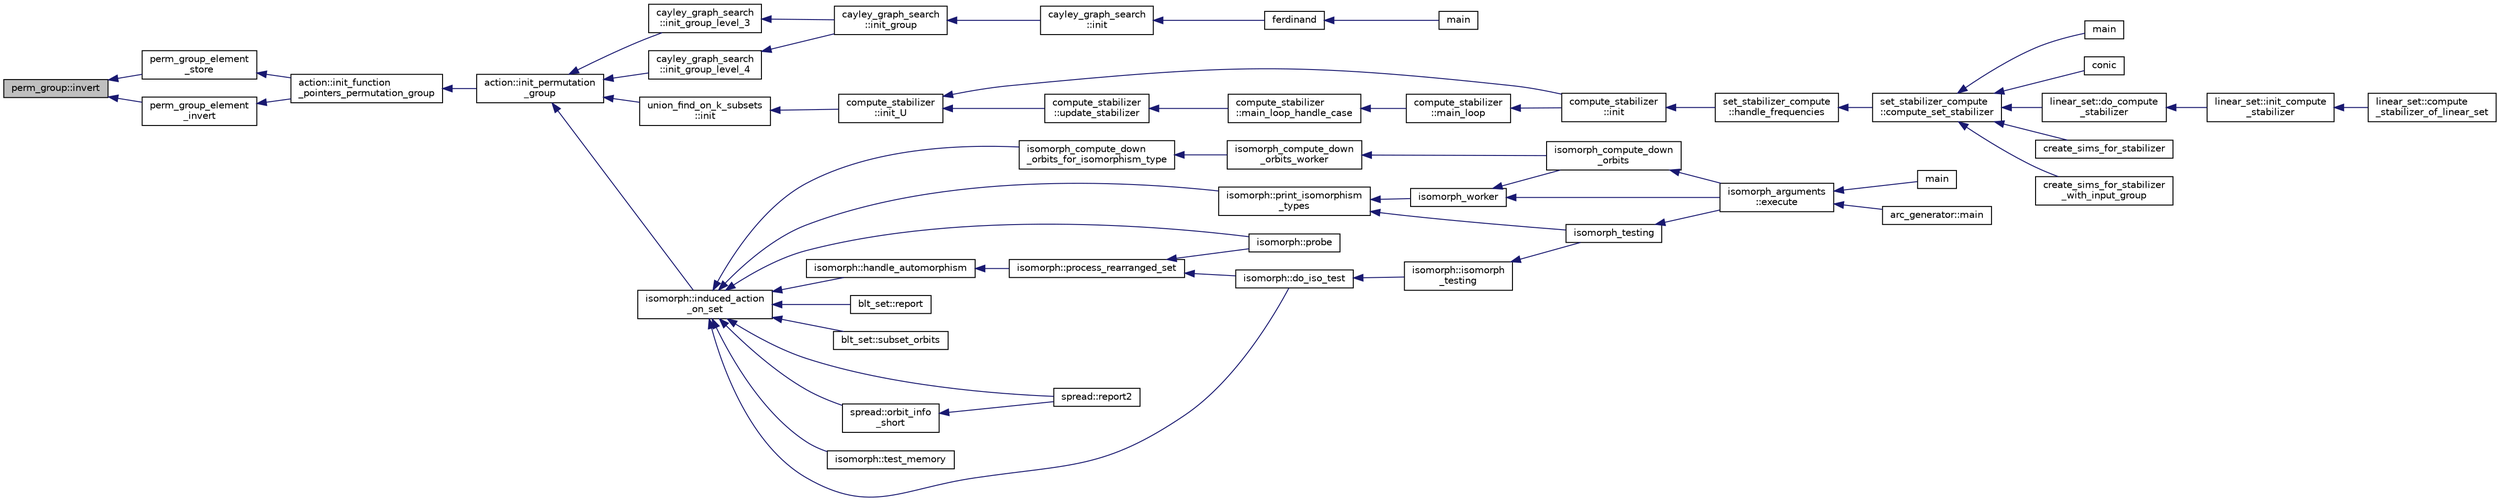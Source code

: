 digraph "perm_group::invert"
{
  edge [fontname="Helvetica",fontsize="10",labelfontname="Helvetica",labelfontsize="10"];
  node [fontname="Helvetica",fontsize="10",shape=record];
  rankdir="LR";
  Node164 [label="perm_group::invert",height=0.2,width=0.4,color="black", fillcolor="grey75", style="filled", fontcolor="black"];
  Node164 -> Node165 [dir="back",color="midnightblue",fontsize="10",style="solid",fontname="Helvetica"];
  Node165 [label="perm_group_element\l_store",height=0.2,width=0.4,color="black", fillcolor="white", style="filled",URL="$df/d36/interface__perm__group_8_c.html#a952bca01116a86ba8c2886b67d414784"];
  Node165 -> Node166 [dir="back",color="midnightblue",fontsize="10",style="solid",fontname="Helvetica"];
  Node166 [label="action::init_function\l_pointers_permutation_group",height=0.2,width=0.4,color="black", fillcolor="white", style="filled",URL="$d2/d86/classaction.html#a8e6cd4aa446047edbebe7e0702dc1f17"];
  Node166 -> Node167 [dir="back",color="midnightblue",fontsize="10",style="solid",fontname="Helvetica"];
  Node167 [label="action::init_permutation\l_group",height=0.2,width=0.4,color="black", fillcolor="white", style="filled",URL="$d2/d86/classaction.html#a339bbfc596572ec88071c5f5e0ce3f41"];
  Node167 -> Node168 [dir="back",color="midnightblue",fontsize="10",style="solid",fontname="Helvetica"];
  Node168 [label="cayley_graph_search\l::init_group_level_3",height=0.2,width=0.4,color="black", fillcolor="white", style="filled",URL="$de/dae/classcayley__graph__search.html#a7c936e674e8ea64597fa37ae5aa71c71"];
  Node168 -> Node169 [dir="back",color="midnightblue",fontsize="10",style="solid",fontname="Helvetica"];
  Node169 [label="cayley_graph_search\l::init_group",height=0.2,width=0.4,color="black", fillcolor="white", style="filled",URL="$de/dae/classcayley__graph__search.html#adbce2e517a8ed979f53e8aeb043cf4ca"];
  Node169 -> Node170 [dir="back",color="midnightblue",fontsize="10",style="solid",fontname="Helvetica"];
  Node170 [label="cayley_graph_search\l::init",height=0.2,width=0.4,color="black", fillcolor="white", style="filled",URL="$de/dae/classcayley__graph__search.html#add9c6434abeaebac4a07bc03cb21672d"];
  Node170 -> Node171 [dir="back",color="midnightblue",fontsize="10",style="solid",fontname="Helvetica"];
  Node171 [label="ferdinand",height=0.2,width=0.4,color="black", fillcolor="white", style="filled",URL="$da/df3/ferdinand_8_c.html#a322b57727d23cf5a0932f11c30ea18d9"];
  Node171 -> Node172 [dir="back",color="midnightblue",fontsize="10",style="solid",fontname="Helvetica"];
  Node172 [label="main",height=0.2,width=0.4,color="black", fillcolor="white", style="filled",URL="$da/df3/ferdinand_8_c.html#a3c04138a5bfe5d72780bb7e82a18e627"];
  Node167 -> Node173 [dir="back",color="midnightblue",fontsize="10",style="solid",fontname="Helvetica"];
  Node173 [label="cayley_graph_search\l::init_group_level_4",height=0.2,width=0.4,color="black", fillcolor="white", style="filled",URL="$de/dae/classcayley__graph__search.html#a6593f90cd91bea8c23fe71acca05655e"];
  Node173 -> Node169 [dir="back",color="midnightblue",fontsize="10",style="solid",fontname="Helvetica"];
  Node167 -> Node174 [dir="back",color="midnightblue",fontsize="10",style="solid",fontname="Helvetica"];
  Node174 [label="union_find_on_k_subsets\l::init",height=0.2,width=0.4,color="black", fillcolor="white", style="filled",URL="$d3/d1b/classunion__find__on__k__subsets.html#aad0de310a8e8df1ff78ee2eaf3ec1e54"];
  Node174 -> Node175 [dir="back",color="midnightblue",fontsize="10",style="solid",fontname="Helvetica"];
  Node175 [label="compute_stabilizer\l::init_U",height=0.2,width=0.4,color="black", fillcolor="white", style="filled",URL="$d8/d30/classcompute__stabilizer.html#a00de428b9934e9a55157eff6c43d64d0"];
  Node175 -> Node176 [dir="back",color="midnightblue",fontsize="10",style="solid",fontname="Helvetica"];
  Node176 [label="compute_stabilizer\l::init",height=0.2,width=0.4,color="black", fillcolor="white", style="filled",URL="$d8/d30/classcompute__stabilizer.html#a36a1729430f317a65559220a8206a7d7"];
  Node176 -> Node177 [dir="back",color="midnightblue",fontsize="10",style="solid",fontname="Helvetica"];
  Node177 [label="set_stabilizer_compute\l::handle_frequencies",height=0.2,width=0.4,color="black", fillcolor="white", style="filled",URL="$d8/dc6/classset__stabilizer__compute.html#a247c31bc3f19f22dadbfd7607cbaaa78"];
  Node177 -> Node178 [dir="back",color="midnightblue",fontsize="10",style="solid",fontname="Helvetica"];
  Node178 [label="set_stabilizer_compute\l::compute_set_stabilizer",height=0.2,width=0.4,color="black", fillcolor="white", style="filled",URL="$d8/dc6/classset__stabilizer__compute.html#ad4f92074322e98c7cd0ed5d4f8486b76"];
  Node178 -> Node179 [dir="back",color="midnightblue",fontsize="10",style="solid",fontname="Helvetica"];
  Node179 [label="main",height=0.2,width=0.4,color="black", fillcolor="white", style="filled",URL="$db/d67/test__hyperoval_8_c.html#a3c04138a5bfe5d72780bb7e82a18e627"];
  Node178 -> Node180 [dir="back",color="midnightblue",fontsize="10",style="solid",fontname="Helvetica"];
  Node180 [label="conic",height=0.2,width=0.4,color="black", fillcolor="white", style="filled",URL="$d4/de8/conic_8_c.html#a96def9474b981a9d5831a9b48d85d652"];
  Node178 -> Node181 [dir="back",color="midnightblue",fontsize="10",style="solid",fontname="Helvetica"];
  Node181 [label="linear_set::do_compute\l_stabilizer",height=0.2,width=0.4,color="black", fillcolor="white", style="filled",URL="$dd/d86/classlinear__set.html#ae8f58ded28fb5370f4459cca42b7463b"];
  Node181 -> Node182 [dir="back",color="midnightblue",fontsize="10",style="solid",fontname="Helvetica"];
  Node182 [label="linear_set::init_compute\l_stabilizer",height=0.2,width=0.4,color="black", fillcolor="white", style="filled",URL="$dd/d86/classlinear__set.html#a0cc3eaec1896fdc977b62e94623b055b"];
  Node182 -> Node183 [dir="back",color="midnightblue",fontsize="10",style="solid",fontname="Helvetica"];
  Node183 [label="linear_set::compute\l_stabilizer_of_linear_set",height=0.2,width=0.4,color="black", fillcolor="white", style="filled",URL="$dd/d86/classlinear__set.html#a098a133edfbaae0fd347a69c50bdbee2"];
  Node178 -> Node184 [dir="back",color="midnightblue",fontsize="10",style="solid",fontname="Helvetica"];
  Node184 [label="create_sims_for_stabilizer",height=0.2,width=0.4,color="black", fillcolor="white", style="filled",URL="$d0/d76/tl__algebra__and__number__theory_8h.html#af2c67d225072549409be710ac3cd30f8"];
  Node178 -> Node185 [dir="back",color="midnightblue",fontsize="10",style="solid",fontname="Helvetica"];
  Node185 [label="create_sims_for_stabilizer\l_with_input_group",height=0.2,width=0.4,color="black", fillcolor="white", style="filled",URL="$d0/d76/tl__algebra__and__number__theory_8h.html#af5482567a8d6ba5c2fe593bf6f7f9a0f"];
  Node175 -> Node186 [dir="back",color="midnightblue",fontsize="10",style="solid",fontname="Helvetica"];
  Node186 [label="compute_stabilizer\l::update_stabilizer",height=0.2,width=0.4,color="black", fillcolor="white", style="filled",URL="$d8/d30/classcompute__stabilizer.html#a9d7978a6326dc7f0935f557f0828ed8e"];
  Node186 -> Node187 [dir="back",color="midnightblue",fontsize="10",style="solid",fontname="Helvetica"];
  Node187 [label="compute_stabilizer\l::main_loop_handle_case",height=0.2,width=0.4,color="black", fillcolor="white", style="filled",URL="$d8/d30/classcompute__stabilizer.html#a040fb5c6ad50133c5a16a35ed5b2ecc4"];
  Node187 -> Node188 [dir="back",color="midnightblue",fontsize="10",style="solid",fontname="Helvetica"];
  Node188 [label="compute_stabilizer\l::main_loop",height=0.2,width=0.4,color="black", fillcolor="white", style="filled",URL="$d8/d30/classcompute__stabilizer.html#ae8615a28e0494704450689b6ea0b7ca2"];
  Node188 -> Node176 [dir="back",color="midnightblue",fontsize="10",style="solid",fontname="Helvetica"];
  Node167 -> Node189 [dir="back",color="midnightblue",fontsize="10",style="solid",fontname="Helvetica"];
  Node189 [label="isomorph::induced_action\l_on_set",height=0.2,width=0.4,color="black", fillcolor="white", style="filled",URL="$d3/d5f/classisomorph.html#a66a62f79a0f877b889ec5bd0c79392f1"];
  Node189 -> Node190 [dir="back",color="midnightblue",fontsize="10",style="solid",fontname="Helvetica"];
  Node190 [label="blt_set::report",height=0.2,width=0.4,color="black", fillcolor="white", style="filled",URL="$d1/d3d/classblt__set.html#a6b19f88bd2b92ebfba7e7c362eb9065c"];
  Node189 -> Node191 [dir="back",color="midnightblue",fontsize="10",style="solid",fontname="Helvetica"];
  Node191 [label="blt_set::subset_orbits",height=0.2,width=0.4,color="black", fillcolor="white", style="filled",URL="$d1/d3d/classblt__set.html#af8f79fc4346244acfa0e2c2d23c36993"];
  Node189 -> Node192 [dir="back",color="midnightblue",fontsize="10",style="solid",fontname="Helvetica"];
  Node192 [label="spread::report2",height=0.2,width=0.4,color="black", fillcolor="white", style="filled",URL="$da/dc1/classspread.html#a543a79e4e7306af291584f53dacbfdd8"];
  Node189 -> Node193 [dir="back",color="midnightblue",fontsize="10",style="solid",fontname="Helvetica"];
  Node193 [label="spread::orbit_info\l_short",height=0.2,width=0.4,color="black", fillcolor="white", style="filled",URL="$da/dc1/classspread.html#a24795f879a815d7e4480a72395711aef"];
  Node193 -> Node192 [dir="back",color="midnightblue",fontsize="10",style="solid",fontname="Helvetica"];
  Node189 -> Node194 [dir="back",color="midnightblue",fontsize="10",style="solid",fontname="Helvetica"];
  Node194 [label="isomorph::test_memory",height=0.2,width=0.4,color="black", fillcolor="white", style="filled",URL="$d3/d5f/classisomorph.html#a27877043c77db8e85e8fa7d5c43845b0"];
  Node189 -> Node195 [dir="back",color="midnightblue",fontsize="10",style="solid",fontname="Helvetica"];
  Node195 [label="isomorph::print_isomorphism\l_types",height=0.2,width=0.4,color="black", fillcolor="white", style="filled",URL="$d3/d5f/classisomorph.html#abbcd12f6434585951a5532d0b2467a00"];
  Node195 -> Node196 [dir="back",color="midnightblue",fontsize="10",style="solid",fontname="Helvetica"];
  Node196 [label="isomorph_testing",height=0.2,width=0.4,color="black", fillcolor="white", style="filled",URL="$d4/d7e/isomorph__global_8_c.html#a5a73cbe9f89c4727f086482ee2d238f9"];
  Node196 -> Node197 [dir="back",color="midnightblue",fontsize="10",style="solid",fontname="Helvetica"];
  Node197 [label="isomorph_arguments\l::execute",height=0.2,width=0.4,color="black", fillcolor="white", style="filled",URL="$d5/de4/classisomorph__arguments.html#aa85e472d14906abdd5672dc66027583e"];
  Node197 -> Node198 [dir="back",color="midnightblue",fontsize="10",style="solid",fontname="Helvetica"];
  Node198 [label="main",height=0.2,width=0.4,color="black", fillcolor="white", style="filled",URL="$d1/d5e/blt__main_8_c.html#a217dbf8b442f20279ea00b898af96f52"];
  Node197 -> Node199 [dir="back",color="midnightblue",fontsize="10",style="solid",fontname="Helvetica"];
  Node199 [label="arc_generator::main",height=0.2,width=0.4,color="black", fillcolor="white", style="filled",URL="$d4/d21/classarc__generator.html#ad80140b51b165dad1fe6ab232be7829a"];
  Node195 -> Node200 [dir="back",color="midnightblue",fontsize="10",style="solid",fontname="Helvetica"];
  Node200 [label="isomorph_worker",height=0.2,width=0.4,color="black", fillcolor="white", style="filled",URL="$d4/d7e/isomorph__global_8_c.html#ace3bb6ec719b02a35534309d4d3fe99a"];
  Node200 -> Node197 [dir="back",color="midnightblue",fontsize="10",style="solid",fontname="Helvetica"];
  Node200 -> Node201 [dir="back",color="midnightblue",fontsize="10",style="solid",fontname="Helvetica"];
  Node201 [label="isomorph_compute_down\l_orbits",height=0.2,width=0.4,color="black", fillcolor="white", style="filled",URL="$d4/d7e/isomorph__global_8_c.html#a3613cea19158edd30958c4edecd97d53"];
  Node201 -> Node197 [dir="back",color="midnightblue",fontsize="10",style="solid",fontname="Helvetica"];
  Node189 -> Node202 [dir="back",color="midnightblue",fontsize="10",style="solid",fontname="Helvetica"];
  Node202 [label="isomorph_compute_down\l_orbits_for_isomorphism_type",height=0.2,width=0.4,color="black", fillcolor="white", style="filled",URL="$d4/d7e/isomorph__global_8_c.html#a13519b3a5d3b5ceb26b4bec6736b0086"];
  Node202 -> Node203 [dir="back",color="midnightblue",fontsize="10",style="solid",fontname="Helvetica"];
  Node203 [label="isomorph_compute_down\l_orbits_worker",height=0.2,width=0.4,color="black", fillcolor="white", style="filled",URL="$d4/d7e/isomorph__global_8_c.html#a4edf4a833ce5638a3d58cfae1c702b37"];
  Node203 -> Node201 [dir="back",color="midnightblue",fontsize="10",style="solid",fontname="Helvetica"];
  Node189 -> Node204 [dir="back",color="midnightblue",fontsize="10",style="solid",fontname="Helvetica"];
  Node204 [label="isomorph::probe",height=0.2,width=0.4,color="black", fillcolor="white", style="filled",URL="$d3/d5f/classisomorph.html#a9cb6fed7b6ac639d886b117a1f454441"];
  Node189 -> Node205 [dir="back",color="midnightblue",fontsize="10",style="solid",fontname="Helvetica"];
  Node205 [label="isomorph::do_iso_test",height=0.2,width=0.4,color="black", fillcolor="white", style="filled",URL="$d3/d5f/classisomorph.html#a51fc3bf5cc3a99282a489b2df37ee24e"];
  Node205 -> Node206 [dir="back",color="midnightblue",fontsize="10",style="solid",fontname="Helvetica"];
  Node206 [label="isomorph::isomorph\l_testing",height=0.2,width=0.4,color="black", fillcolor="white", style="filled",URL="$d3/d5f/classisomorph.html#ad7945ec94ba0ba16953482edfaa4da6e"];
  Node206 -> Node196 [dir="back",color="midnightblue",fontsize="10",style="solid",fontname="Helvetica"];
  Node189 -> Node207 [dir="back",color="midnightblue",fontsize="10",style="solid",fontname="Helvetica"];
  Node207 [label="isomorph::handle_automorphism",height=0.2,width=0.4,color="black", fillcolor="white", style="filled",URL="$d3/d5f/classisomorph.html#a95e0ae39f992234f7cbeb6f1d57d82df"];
  Node207 -> Node208 [dir="back",color="midnightblue",fontsize="10",style="solid",fontname="Helvetica"];
  Node208 [label="isomorph::process_rearranged_set",height=0.2,width=0.4,color="black", fillcolor="white", style="filled",URL="$d3/d5f/classisomorph.html#a7767fd5f1da6dfd7f93810be99ba4ab6"];
  Node208 -> Node204 [dir="back",color="midnightblue",fontsize="10",style="solid",fontname="Helvetica"];
  Node208 -> Node205 [dir="back",color="midnightblue",fontsize="10",style="solid",fontname="Helvetica"];
  Node164 -> Node209 [dir="back",color="midnightblue",fontsize="10",style="solid",fontname="Helvetica"];
  Node209 [label="perm_group_element\l_invert",height=0.2,width=0.4,color="black", fillcolor="white", style="filled",URL="$df/d36/interface__perm__group_8_c.html#a96f61c7fbc6a187176ee94d71af31a6a"];
  Node209 -> Node166 [dir="back",color="midnightblue",fontsize="10",style="solid",fontname="Helvetica"];
}
